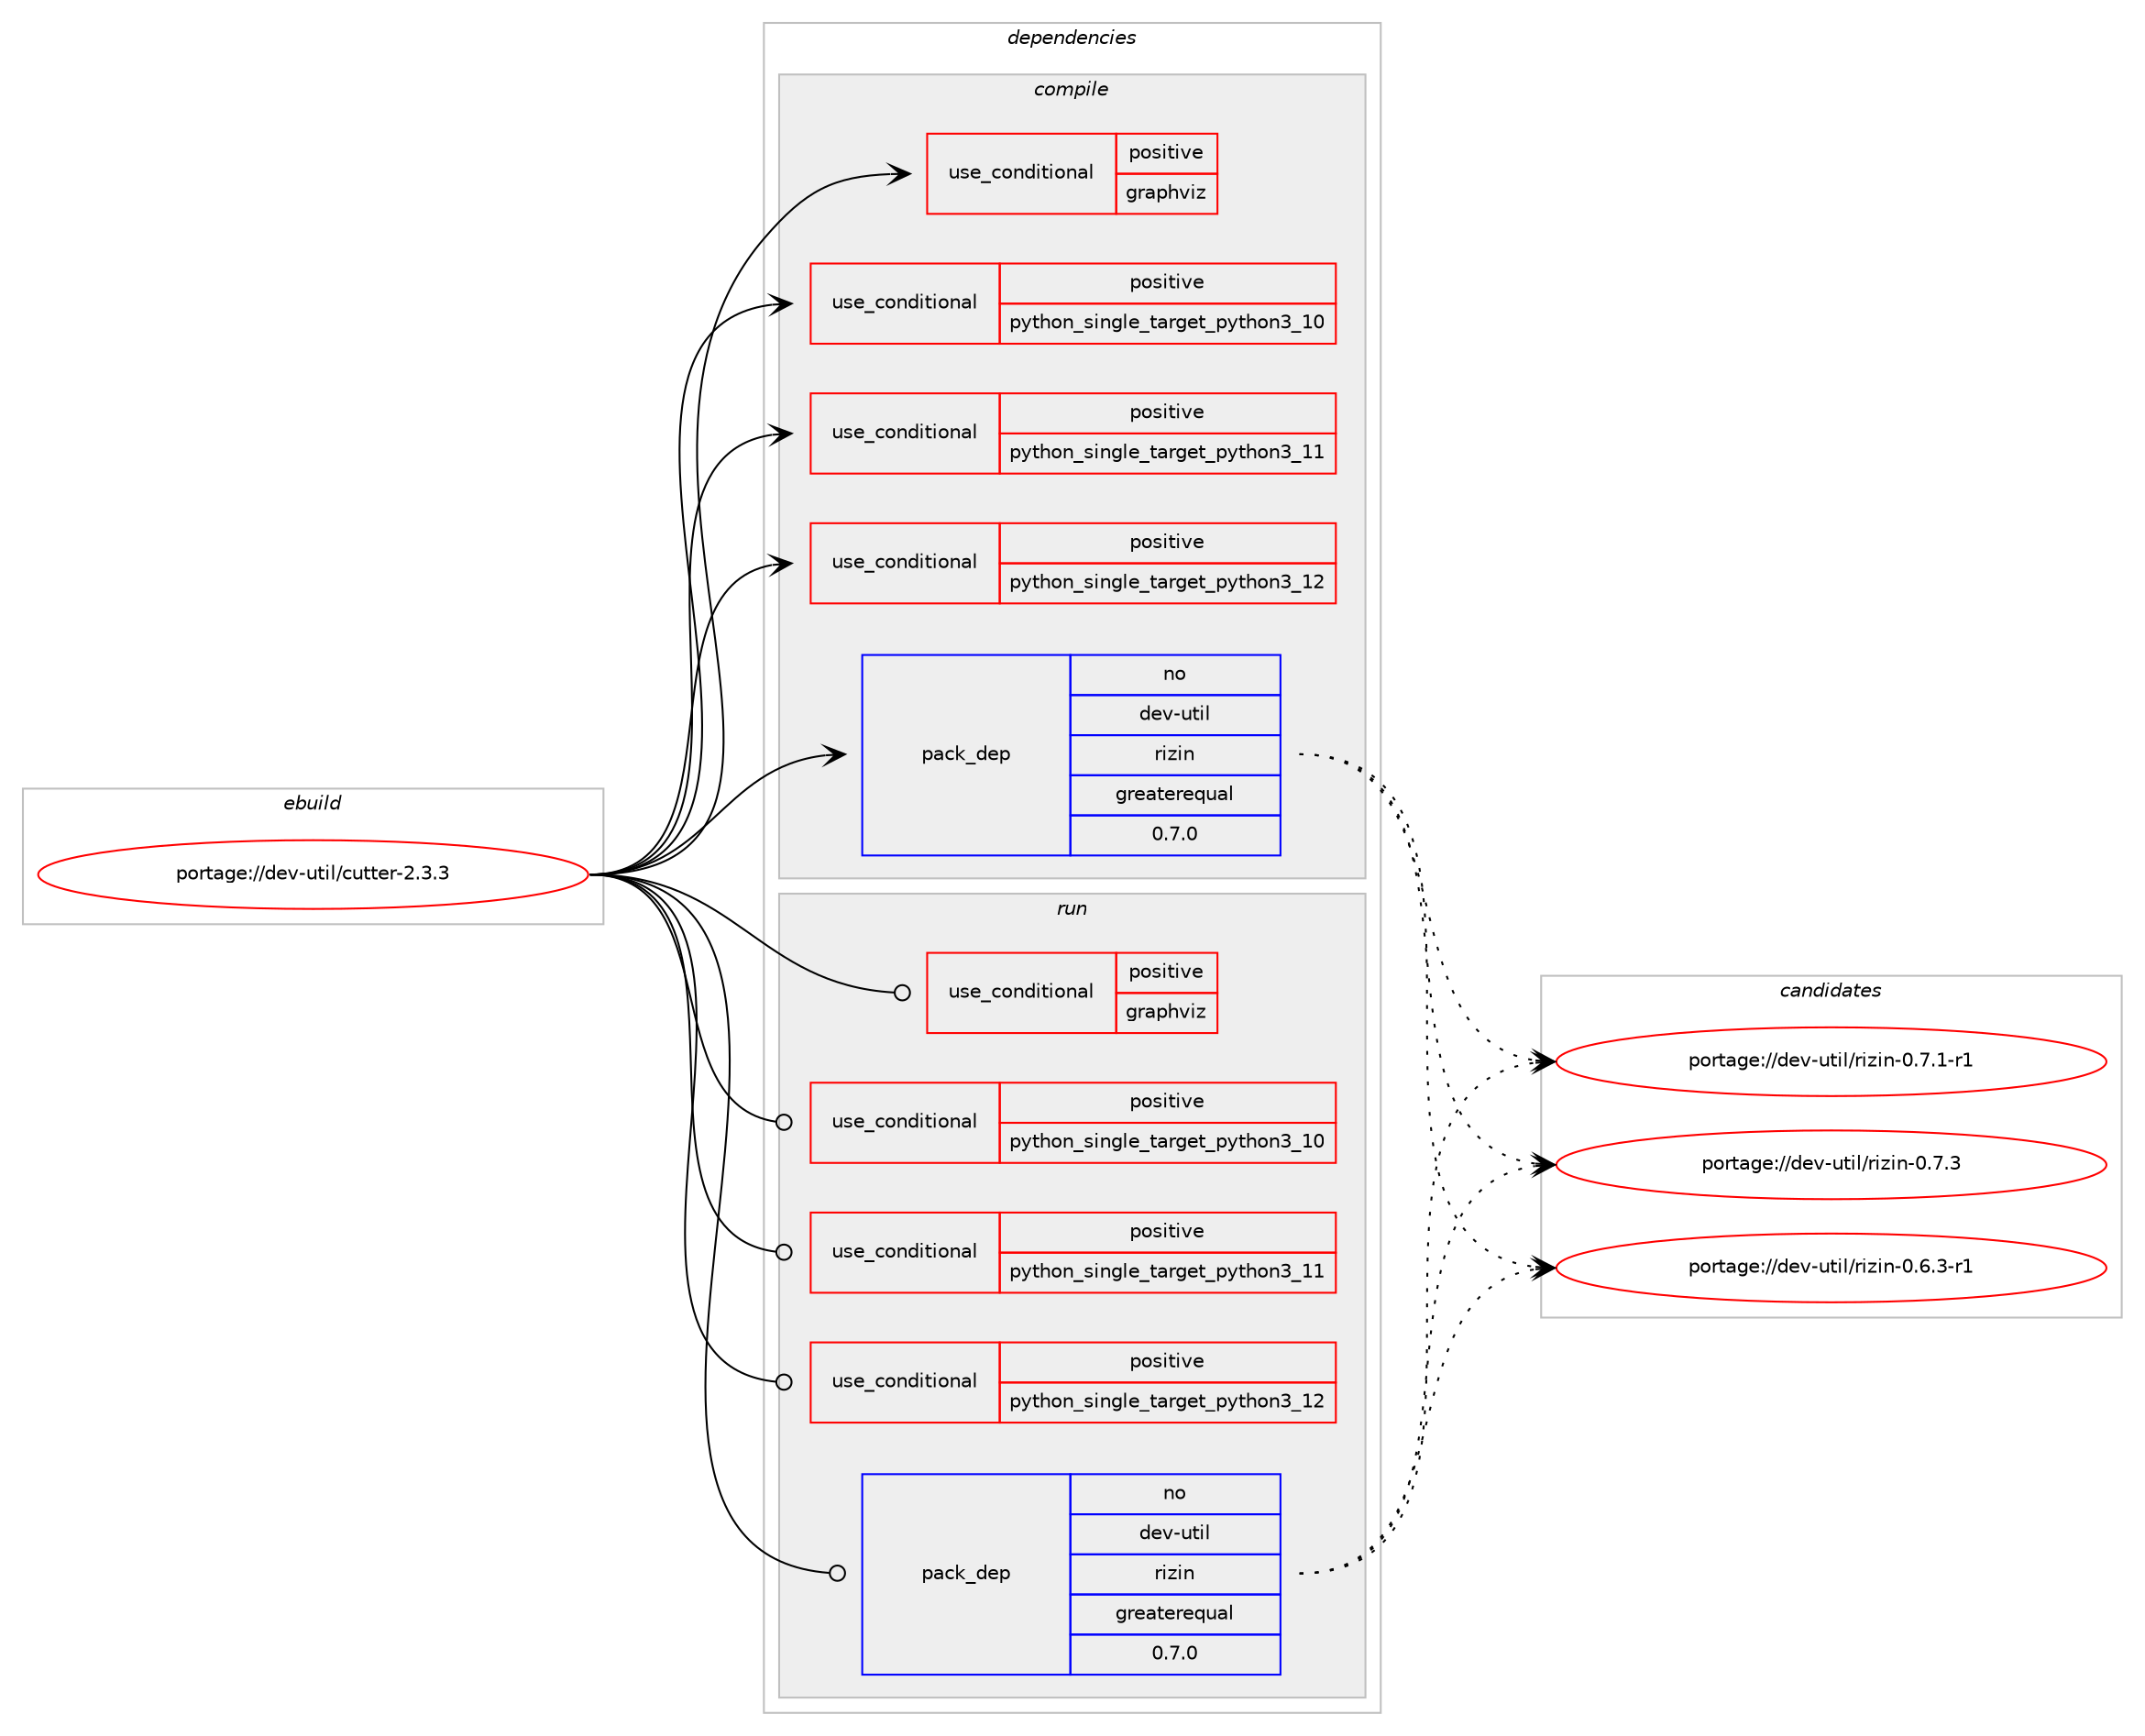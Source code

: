 digraph prolog {

# *************
# Graph options
# *************

newrank=true;
concentrate=true;
compound=true;
graph [rankdir=LR,fontname=Helvetica,fontsize=10,ranksep=1.5];#, ranksep=2.5, nodesep=0.2];
edge  [arrowhead=vee];
node  [fontname=Helvetica,fontsize=10];

# **********
# The ebuild
# **********

subgraph cluster_leftcol {
color=gray;
rank=same;
label=<<i>ebuild</i>>;
id [label="portage://dev-util/cutter-2.3.3", color=red, width=4, href="../dev-util/cutter-2.3.3.svg"];
}

# ****************
# The dependencies
# ****************

subgraph cluster_midcol {
color=gray;
label=<<i>dependencies</i>>;
subgraph cluster_compile {
fillcolor="#eeeeee";
style=filled;
label=<<i>compile</i>>;
subgraph cond58781 {
dependency109450 [label=<<TABLE BORDER="0" CELLBORDER="1" CELLSPACING="0" CELLPADDING="4"><TR><TD ROWSPAN="3" CELLPADDING="10">use_conditional</TD></TR><TR><TD>positive</TD></TR><TR><TD>graphviz</TD></TR></TABLE>>, shape=none, color=red];
# *** BEGIN UNKNOWN DEPENDENCY TYPE (TODO) ***
# dependency109450 -> package_dependency(portage://dev-util/cutter-2.3.3,install,no,media-gfx,graphviz,none,[,,],[],[])
# *** END UNKNOWN DEPENDENCY TYPE (TODO) ***

}
id:e -> dependency109450:w [weight=20,style="solid",arrowhead="vee"];
subgraph cond58782 {
dependency109451 [label=<<TABLE BORDER="0" CELLBORDER="1" CELLSPACING="0" CELLPADDING="4"><TR><TD ROWSPAN="3" CELLPADDING="10">use_conditional</TD></TR><TR><TD>positive</TD></TR><TR><TD>python_single_target_python3_10</TD></TR></TABLE>>, shape=none, color=red];
# *** BEGIN UNKNOWN DEPENDENCY TYPE (TODO) ***
# dependency109451 -> package_dependency(portage://dev-util/cutter-2.3.3,install,no,dev-lang,python,none,[,,],[slot(3.10)],[])
# *** END UNKNOWN DEPENDENCY TYPE (TODO) ***

}
id:e -> dependency109451:w [weight=20,style="solid",arrowhead="vee"];
subgraph cond58783 {
dependency109452 [label=<<TABLE BORDER="0" CELLBORDER="1" CELLSPACING="0" CELLPADDING="4"><TR><TD ROWSPAN="3" CELLPADDING="10">use_conditional</TD></TR><TR><TD>positive</TD></TR><TR><TD>python_single_target_python3_11</TD></TR></TABLE>>, shape=none, color=red];
# *** BEGIN UNKNOWN DEPENDENCY TYPE (TODO) ***
# dependency109452 -> package_dependency(portage://dev-util/cutter-2.3.3,install,no,dev-lang,python,none,[,,],[slot(3.11)],[])
# *** END UNKNOWN DEPENDENCY TYPE (TODO) ***

}
id:e -> dependency109452:w [weight=20,style="solid",arrowhead="vee"];
subgraph cond58784 {
dependency109453 [label=<<TABLE BORDER="0" CELLBORDER="1" CELLSPACING="0" CELLPADDING="4"><TR><TD ROWSPAN="3" CELLPADDING="10">use_conditional</TD></TR><TR><TD>positive</TD></TR><TR><TD>python_single_target_python3_12</TD></TR></TABLE>>, shape=none, color=red];
# *** BEGIN UNKNOWN DEPENDENCY TYPE (TODO) ***
# dependency109453 -> package_dependency(portage://dev-util/cutter-2.3.3,install,no,dev-lang,python,none,[,,],[slot(3.12)],[])
# *** END UNKNOWN DEPENDENCY TYPE (TODO) ***

}
id:e -> dependency109453:w [weight=20,style="solid",arrowhead="vee"];
# *** BEGIN UNKNOWN DEPENDENCY TYPE (TODO) ***
# id -> package_dependency(portage://dev-util/cutter-2.3.3,install,no,dev-qt,qtcore,none,[,,],[slot(5)],[])
# *** END UNKNOWN DEPENDENCY TYPE (TODO) ***

# *** BEGIN UNKNOWN DEPENDENCY TYPE (TODO) ***
# id -> package_dependency(portage://dev-util/cutter-2.3.3,install,no,dev-qt,qtgui,none,[,,],[slot(5)],[])
# *** END UNKNOWN DEPENDENCY TYPE (TODO) ***

# *** BEGIN UNKNOWN DEPENDENCY TYPE (TODO) ***
# id -> package_dependency(portage://dev-util/cutter-2.3.3,install,no,dev-qt,qtnetwork,none,[,,],[slot(5)],[])
# *** END UNKNOWN DEPENDENCY TYPE (TODO) ***

# *** BEGIN UNKNOWN DEPENDENCY TYPE (TODO) ***
# id -> package_dependency(portage://dev-util/cutter-2.3.3,install,no,dev-qt,qtsvg,none,[,,],[slot(5)],[])
# *** END UNKNOWN DEPENDENCY TYPE (TODO) ***

# *** BEGIN UNKNOWN DEPENDENCY TYPE (TODO) ***
# id -> package_dependency(portage://dev-util/cutter-2.3.3,install,no,dev-qt,qtwidgets,none,[,,],[slot(5)],[])
# *** END UNKNOWN DEPENDENCY TYPE (TODO) ***

subgraph pack49283 {
dependency109454 [label=<<TABLE BORDER="0" CELLBORDER="1" CELLSPACING="0" CELLPADDING="4" WIDTH="220"><TR><TD ROWSPAN="6" CELLPADDING="30">pack_dep</TD></TR><TR><TD WIDTH="110">no</TD></TR><TR><TD>dev-util</TD></TR><TR><TD>rizin</TD></TR><TR><TD>greaterequal</TD></TR><TR><TD>0.7.0</TD></TR></TABLE>>, shape=none, color=blue];
}
id:e -> dependency109454:w [weight=20,style="solid",arrowhead="vee"];
}
subgraph cluster_compileandrun {
fillcolor="#eeeeee";
style=filled;
label=<<i>compile and run</i>>;
}
subgraph cluster_run {
fillcolor="#eeeeee";
style=filled;
label=<<i>run</i>>;
subgraph cond58785 {
dependency109455 [label=<<TABLE BORDER="0" CELLBORDER="1" CELLSPACING="0" CELLPADDING="4"><TR><TD ROWSPAN="3" CELLPADDING="10">use_conditional</TD></TR><TR><TD>positive</TD></TR><TR><TD>graphviz</TD></TR></TABLE>>, shape=none, color=red];
# *** BEGIN UNKNOWN DEPENDENCY TYPE (TODO) ***
# dependency109455 -> package_dependency(portage://dev-util/cutter-2.3.3,run,no,media-gfx,graphviz,none,[,,],[],[])
# *** END UNKNOWN DEPENDENCY TYPE (TODO) ***

}
id:e -> dependency109455:w [weight=20,style="solid",arrowhead="odot"];
subgraph cond58786 {
dependency109456 [label=<<TABLE BORDER="0" CELLBORDER="1" CELLSPACING="0" CELLPADDING="4"><TR><TD ROWSPAN="3" CELLPADDING="10">use_conditional</TD></TR><TR><TD>positive</TD></TR><TR><TD>python_single_target_python3_10</TD></TR></TABLE>>, shape=none, color=red];
# *** BEGIN UNKNOWN DEPENDENCY TYPE (TODO) ***
# dependency109456 -> package_dependency(portage://dev-util/cutter-2.3.3,run,no,dev-lang,python,none,[,,],[slot(3.10)],[])
# *** END UNKNOWN DEPENDENCY TYPE (TODO) ***

}
id:e -> dependency109456:w [weight=20,style="solid",arrowhead="odot"];
subgraph cond58787 {
dependency109457 [label=<<TABLE BORDER="0" CELLBORDER="1" CELLSPACING="0" CELLPADDING="4"><TR><TD ROWSPAN="3" CELLPADDING="10">use_conditional</TD></TR><TR><TD>positive</TD></TR><TR><TD>python_single_target_python3_11</TD></TR></TABLE>>, shape=none, color=red];
# *** BEGIN UNKNOWN DEPENDENCY TYPE (TODO) ***
# dependency109457 -> package_dependency(portage://dev-util/cutter-2.3.3,run,no,dev-lang,python,none,[,,],[slot(3.11)],[])
# *** END UNKNOWN DEPENDENCY TYPE (TODO) ***

}
id:e -> dependency109457:w [weight=20,style="solid",arrowhead="odot"];
subgraph cond58788 {
dependency109458 [label=<<TABLE BORDER="0" CELLBORDER="1" CELLSPACING="0" CELLPADDING="4"><TR><TD ROWSPAN="3" CELLPADDING="10">use_conditional</TD></TR><TR><TD>positive</TD></TR><TR><TD>python_single_target_python3_12</TD></TR></TABLE>>, shape=none, color=red];
# *** BEGIN UNKNOWN DEPENDENCY TYPE (TODO) ***
# dependency109458 -> package_dependency(portage://dev-util/cutter-2.3.3,run,no,dev-lang,python,none,[,,],[slot(3.12)],[])
# *** END UNKNOWN DEPENDENCY TYPE (TODO) ***

}
id:e -> dependency109458:w [weight=20,style="solid",arrowhead="odot"];
# *** BEGIN UNKNOWN DEPENDENCY TYPE (TODO) ***
# id -> package_dependency(portage://dev-util/cutter-2.3.3,run,no,dev-qt,qtcore,none,[,,],[slot(5)],[])
# *** END UNKNOWN DEPENDENCY TYPE (TODO) ***

# *** BEGIN UNKNOWN DEPENDENCY TYPE (TODO) ***
# id -> package_dependency(portage://dev-util/cutter-2.3.3,run,no,dev-qt,qtgui,none,[,,],[slot(5)],[])
# *** END UNKNOWN DEPENDENCY TYPE (TODO) ***

# *** BEGIN UNKNOWN DEPENDENCY TYPE (TODO) ***
# id -> package_dependency(portage://dev-util/cutter-2.3.3,run,no,dev-qt,qtnetwork,none,[,,],[slot(5)],[])
# *** END UNKNOWN DEPENDENCY TYPE (TODO) ***

# *** BEGIN UNKNOWN DEPENDENCY TYPE (TODO) ***
# id -> package_dependency(portage://dev-util/cutter-2.3.3,run,no,dev-qt,qtsvg,none,[,,],[slot(5)],[])
# *** END UNKNOWN DEPENDENCY TYPE (TODO) ***

# *** BEGIN UNKNOWN DEPENDENCY TYPE (TODO) ***
# id -> package_dependency(portage://dev-util/cutter-2.3.3,run,no,dev-qt,qtwidgets,none,[,,],[slot(5)],[])
# *** END UNKNOWN DEPENDENCY TYPE (TODO) ***

subgraph pack49284 {
dependency109459 [label=<<TABLE BORDER="0" CELLBORDER="1" CELLSPACING="0" CELLPADDING="4" WIDTH="220"><TR><TD ROWSPAN="6" CELLPADDING="30">pack_dep</TD></TR><TR><TD WIDTH="110">no</TD></TR><TR><TD>dev-util</TD></TR><TR><TD>rizin</TD></TR><TR><TD>greaterequal</TD></TR><TR><TD>0.7.0</TD></TR></TABLE>>, shape=none, color=blue];
}
id:e -> dependency109459:w [weight=20,style="solid",arrowhead="odot"];
# *** BEGIN UNKNOWN DEPENDENCY TYPE (TODO) ***
# id -> package_dependency(portage://dev-util/cutter-2.3.3,run,weak,net-analyzer,cutter,none,[,,],[],[])
# *** END UNKNOWN DEPENDENCY TYPE (TODO) ***

}
}

# **************
# The candidates
# **************

subgraph cluster_choices {
rank=same;
color=gray;
label=<<i>candidates</i>>;

subgraph choice49283 {
color=black;
nodesep=1;
choice10010111845117116105108471141051221051104548465446514511449 [label="portage://dev-util/rizin-0.6.3-r1", color=red, width=4,href="../dev-util/rizin-0.6.3-r1.svg"];
choice10010111845117116105108471141051221051104548465546494511449 [label="portage://dev-util/rizin-0.7.1-r1", color=red, width=4,href="../dev-util/rizin-0.7.1-r1.svg"];
choice1001011184511711610510847114105122105110454846554651 [label="portage://dev-util/rizin-0.7.3", color=red, width=4,href="../dev-util/rizin-0.7.3.svg"];
dependency109454:e -> choice10010111845117116105108471141051221051104548465446514511449:w [style=dotted,weight="100"];
dependency109454:e -> choice10010111845117116105108471141051221051104548465546494511449:w [style=dotted,weight="100"];
dependency109454:e -> choice1001011184511711610510847114105122105110454846554651:w [style=dotted,weight="100"];
}
subgraph choice49284 {
color=black;
nodesep=1;
choice10010111845117116105108471141051221051104548465446514511449 [label="portage://dev-util/rizin-0.6.3-r1", color=red, width=4,href="../dev-util/rizin-0.6.3-r1.svg"];
choice10010111845117116105108471141051221051104548465546494511449 [label="portage://dev-util/rizin-0.7.1-r1", color=red, width=4,href="../dev-util/rizin-0.7.1-r1.svg"];
choice1001011184511711610510847114105122105110454846554651 [label="portage://dev-util/rizin-0.7.3", color=red, width=4,href="../dev-util/rizin-0.7.3.svg"];
dependency109459:e -> choice10010111845117116105108471141051221051104548465446514511449:w [style=dotted,weight="100"];
dependency109459:e -> choice10010111845117116105108471141051221051104548465546494511449:w [style=dotted,weight="100"];
dependency109459:e -> choice1001011184511711610510847114105122105110454846554651:w [style=dotted,weight="100"];
}
}

}
